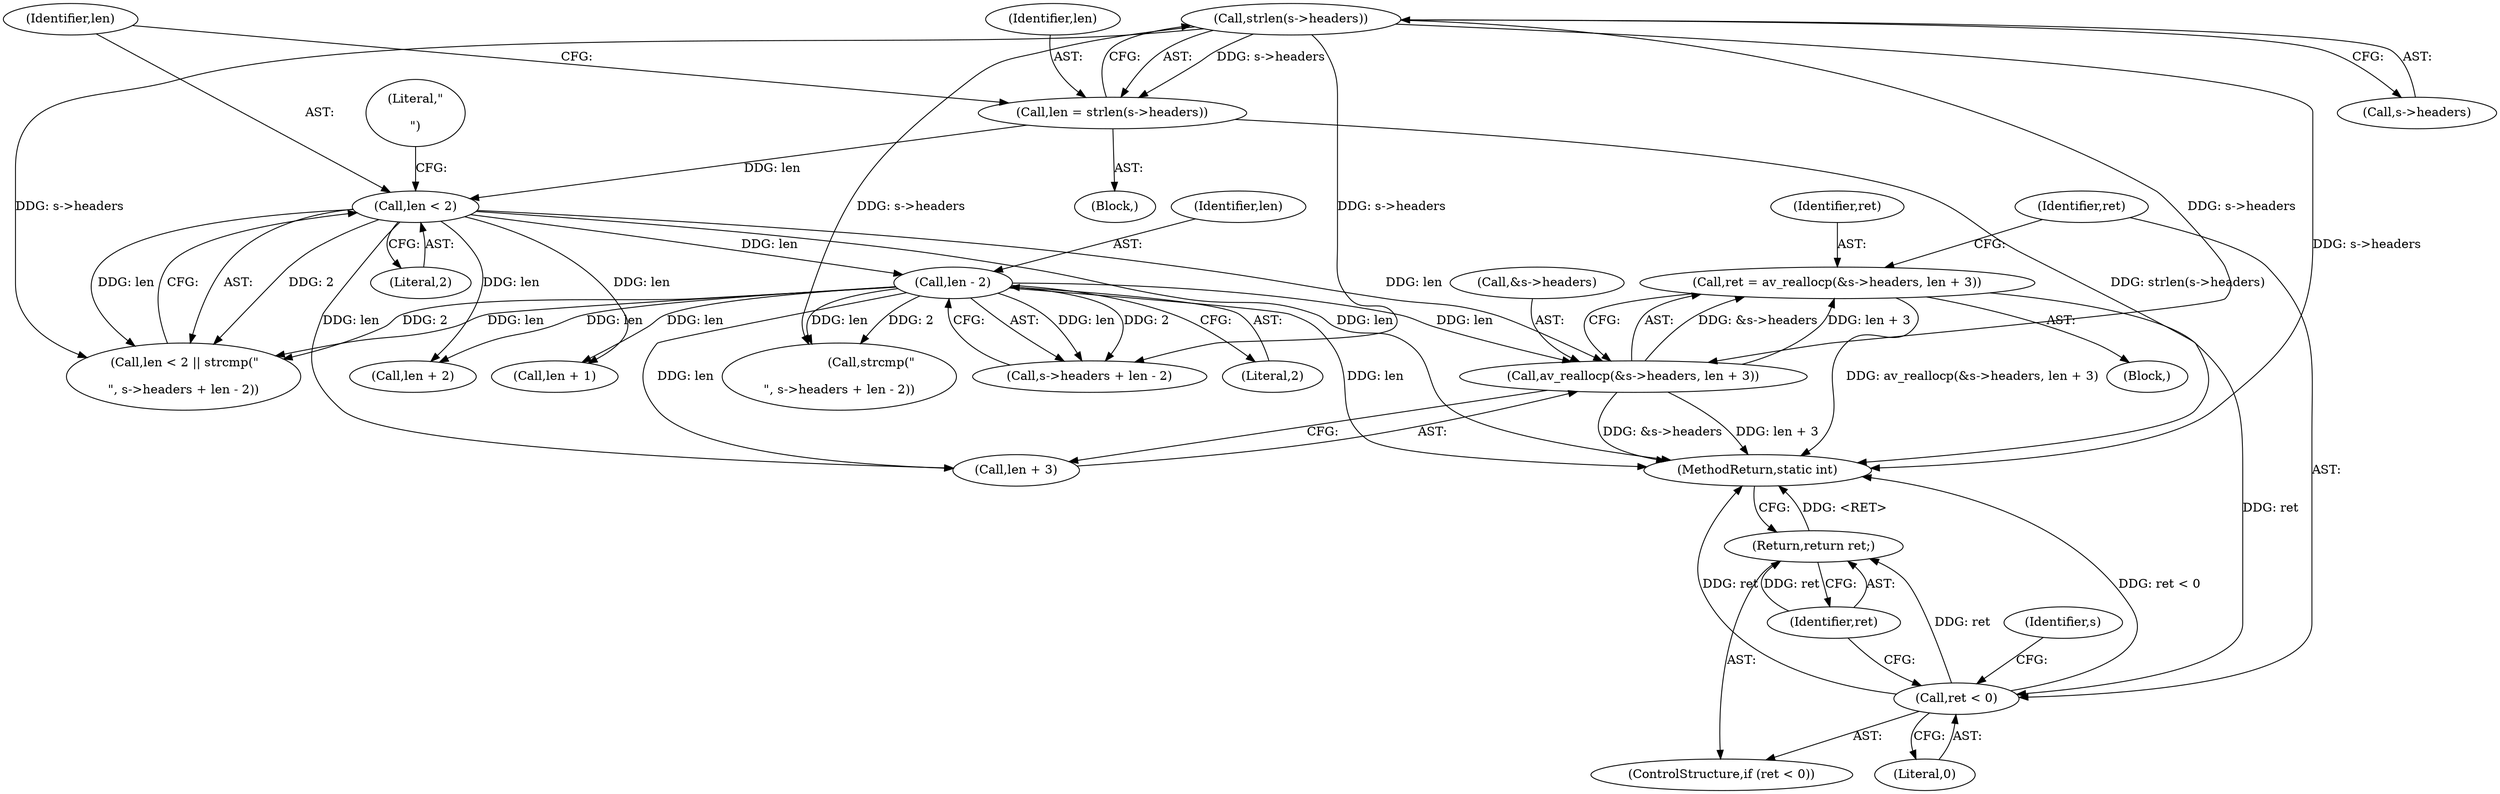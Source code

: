 digraph "0_FFmpeg_2a05c8f813de6f2278827734bf8102291e7484aa_1@API" {
"1000191" [label="(Call,ret = av_reallocp(&s->headers, len + 3))"];
"1000193" [label="(Call,av_reallocp(&s->headers, len + 3))"];
"1000168" [label="(Call,strlen(s->headers))"];
"1000183" [label="(Call,len - 2)"];
"1000174" [label="(Call,len < 2)"];
"1000166" [label="(Call,len = strlen(s->headers))"];
"1000202" [label="(Call,ret < 0)"];
"1000205" [label="(Return,return ret;)"];
"1000175" [label="(Identifier,len)"];
"1000259" [label="(MethodReturn,static int)"];
"1000228" [label="(Call,len + 2)"];
"1000183" [label="(Call,len - 2)"];
"1000168" [label="(Call,strlen(s->headers))"];
"1000173" [label="(Call,len < 2 || strcmp(\"\r\n\", s->headers + len - 2))"];
"1000186" [label="(Block,)"];
"1000203" [label="(Identifier,ret)"];
"1000176" [label="(Literal,2)"];
"1000177" [label="(Call,strcmp(\"\r\n\", s->headers + len - 2))"];
"1000206" [label="(Identifier,ret)"];
"1000192" [label="(Identifier,ret)"];
"1000164" [label="(Block,)"];
"1000219" [label="(Call,len + 1)"];
"1000174" [label="(Call,len < 2)"];
"1000169" [label="(Call,s->headers)"];
"1000185" [label="(Literal,2)"];
"1000198" [label="(Call,len + 3)"];
"1000202" [label="(Call,ret < 0)"];
"1000184" [label="(Identifier,len)"];
"1000193" [label="(Call,av_reallocp(&s->headers, len + 3))"];
"1000178" [label="(Literal,\"\r\n\")"];
"1000201" [label="(ControlStructure,if (ret < 0))"];
"1000167" [label="(Identifier,len)"];
"1000204" [label="(Literal,0)"];
"1000191" [label="(Call,ret = av_reallocp(&s->headers, len + 3))"];
"1000166" [label="(Call,len = strlen(s->headers))"];
"1000194" [label="(Call,&s->headers)"];
"1000179" [label="(Call,s->headers + len - 2)"];
"1000205" [label="(Return,return ret;)"];
"1000210" [label="(Identifier,s)"];
"1000191" -> "1000186"  [label="AST: "];
"1000191" -> "1000193"  [label="CFG: "];
"1000192" -> "1000191"  [label="AST: "];
"1000193" -> "1000191"  [label="AST: "];
"1000203" -> "1000191"  [label="CFG: "];
"1000191" -> "1000259"  [label="DDG: av_reallocp(&s->headers, len + 3)"];
"1000193" -> "1000191"  [label="DDG: &s->headers"];
"1000193" -> "1000191"  [label="DDG: len + 3"];
"1000191" -> "1000202"  [label="DDG: ret"];
"1000193" -> "1000198"  [label="CFG: "];
"1000194" -> "1000193"  [label="AST: "];
"1000198" -> "1000193"  [label="AST: "];
"1000193" -> "1000259"  [label="DDG: &s->headers"];
"1000193" -> "1000259"  [label="DDG: len + 3"];
"1000168" -> "1000193"  [label="DDG: s->headers"];
"1000183" -> "1000193"  [label="DDG: len"];
"1000174" -> "1000193"  [label="DDG: len"];
"1000168" -> "1000166"  [label="AST: "];
"1000168" -> "1000169"  [label="CFG: "];
"1000169" -> "1000168"  [label="AST: "];
"1000166" -> "1000168"  [label="CFG: "];
"1000168" -> "1000259"  [label="DDG: s->headers"];
"1000168" -> "1000166"  [label="DDG: s->headers"];
"1000168" -> "1000173"  [label="DDG: s->headers"];
"1000168" -> "1000177"  [label="DDG: s->headers"];
"1000168" -> "1000179"  [label="DDG: s->headers"];
"1000183" -> "1000179"  [label="AST: "];
"1000183" -> "1000185"  [label="CFG: "];
"1000184" -> "1000183"  [label="AST: "];
"1000185" -> "1000183"  [label="AST: "];
"1000179" -> "1000183"  [label="CFG: "];
"1000183" -> "1000259"  [label="DDG: len"];
"1000183" -> "1000173"  [label="DDG: len"];
"1000183" -> "1000173"  [label="DDG: 2"];
"1000183" -> "1000177"  [label="DDG: len"];
"1000183" -> "1000177"  [label="DDG: 2"];
"1000183" -> "1000179"  [label="DDG: len"];
"1000183" -> "1000179"  [label="DDG: 2"];
"1000174" -> "1000183"  [label="DDG: len"];
"1000183" -> "1000198"  [label="DDG: len"];
"1000183" -> "1000219"  [label="DDG: len"];
"1000183" -> "1000228"  [label="DDG: len"];
"1000174" -> "1000173"  [label="AST: "];
"1000174" -> "1000176"  [label="CFG: "];
"1000175" -> "1000174"  [label="AST: "];
"1000176" -> "1000174"  [label="AST: "];
"1000178" -> "1000174"  [label="CFG: "];
"1000173" -> "1000174"  [label="CFG: "];
"1000174" -> "1000259"  [label="DDG: len"];
"1000174" -> "1000173"  [label="DDG: len"];
"1000174" -> "1000173"  [label="DDG: 2"];
"1000166" -> "1000174"  [label="DDG: len"];
"1000174" -> "1000198"  [label="DDG: len"];
"1000174" -> "1000219"  [label="DDG: len"];
"1000174" -> "1000228"  [label="DDG: len"];
"1000166" -> "1000164"  [label="AST: "];
"1000167" -> "1000166"  [label="AST: "];
"1000175" -> "1000166"  [label="CFG: "];
"1000166" -> "1000259"  [label="DDG: strlen(s->headers)"];
"1000202" -> "1000201"  [label="AST: "];
"1000202" -> "1000204"  [label="CFG: "];
"1000203" -> "1000202"  [label="AST: "];
"1000204" -> "1000202"  [label="AST: "];
"1000206" -> "1000202"  [label="CFG: "];
"1000210" -> "1000202"  [label="CFG: "];
"1000202" -> "1000259"  [label="DDG: ret"];
"1000202" -> "1000259"  [label="DDG: ret < 0"];
"1000202" -> "1000205"  [label="DDG: ret"];
"1000205" -> "1000201"  [label="AST: "];
"1000205" -> "1000206"  [label="CFG: "];
"1000206" -> "1000205"  [label="AST: "];
"1000259" -> "1000205"  [label="CFG: "];
"1000205" -> "1000259"  [label="DDG: <RET>"];
"1000206" -> "1000205"  [label="DDG: ret"];
}
